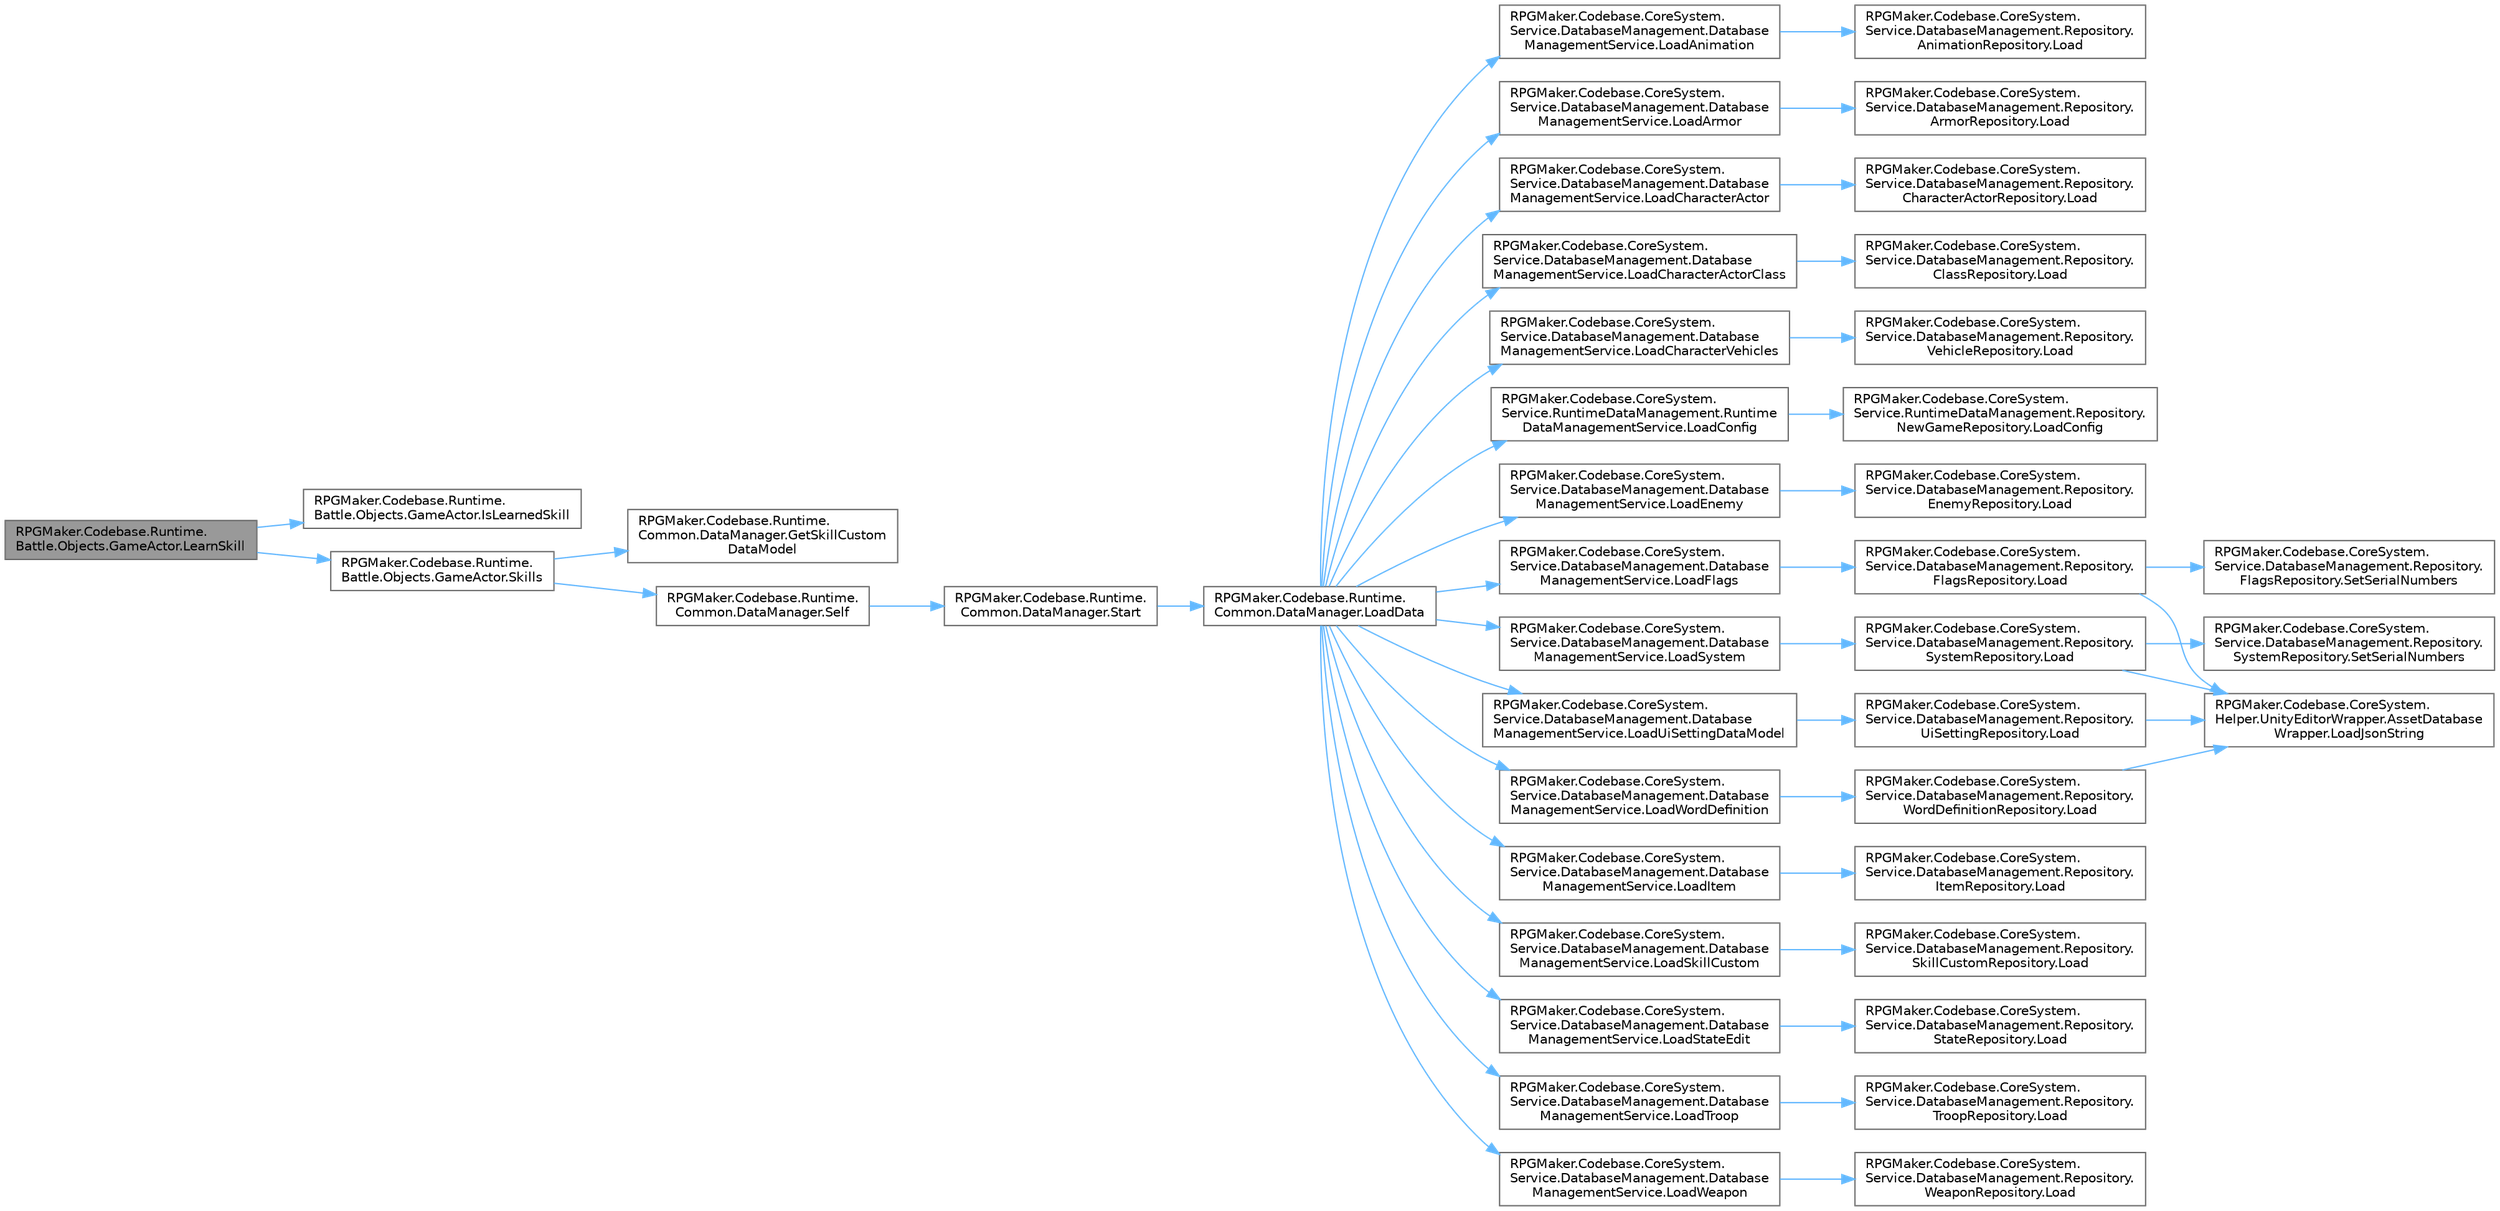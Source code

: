 digraph "RPGMaker.Codebase.Runtime.Battle.Objects.GameActor.LearnSkill"
{
 // LATEX_PDF_SIZE
  bgcolor="transparent";
  edge [fontname=Helvetica,fontsize=10,labelfontname=Helvetica,labelfontsize=10];
  node [fontname=Helvetica,fontsize=10,shape=box,height=0.2,width=0.4];
  rankdir="LR";
  Node1 [id="Node000001",label="RPGMaker.Codebase.Runtime.\lBattle.Objects.GameActor.LearnSkill",height=0.2,width=0.4,color="gray40", fillcolor="grey60", style="filled", fontcolor="black",tooltip="😁 指定スキルを習得する"];
  Node1 -> Node2 [id="edge1_Node000001_Node000002",color="steelblue1",style="solid",tooltip=" "];
  Node2 [id="Node000002",label="RPGMaker.Codebase.Runtime.\lBattle.Objects.GameActor.IsLearnedSkill",height=0.2,width=0.4,color="grey40", fillcolor="white", style="filled",URL="$db/dfc/class_r_p_g_maker_1_1_codebase_1_1_runtime_1_1_battle_1_1_objects_1_1_game_actor.html#ab7c4ccbc779bb8411c8a2edc7e957401",tooltip="😁 指定スキルを習得しているか"];
  Node1 -> Node3 [id="edge2_Node000001_Node000003",color="steelblue1",style="solid",tooltip=" "];
  Node3 [id="Node000003",label="RPGMaker.Codebase.Runtime.\lBattle.Objects.GameActor.Skills",height=0.2,width=0.4,color="grey40", fillcolor="white", style="filled",URL="$db/dfc/class_r_p_g_maker_1_1_codebase_1_1_runtime_1_1_battle_1_1_objects_1_1_game_actor.html#a9d2a5daef74ba39b341fe8ce35e4a71f",tooltip="😁 [スキル]の配列"];
  Node3 -> Node4 [id="edge3_Node000003_Node000004",color="steelblue1",style="solid",tooltip=" "];
  Node4 [id="Node000004",label="RPGMaker.Codebase.Runtime.\lCommon.DataManager.GetSkillCustom\lDataModel",height=0.2,width=0.4,color="grey40", fillcolor="white", style="filled",URL="$d5/d08/class_r_p_g_maker_1_1_codebase_1_1_runtime_1_1_common_1_1_data_manager.html#ac155884922972284514d23ccb2aeee86",tooltip="😁 スキル・カスタム・データ・モデル取得"];
  Node3 -> Node5 [id="edge4_Node000003_Node000005",color="steelblue1",style="solid",tooltip=" "];
  Node5 [id="Node000005",label="RPGMaker.Codebase.Runtime.\lCommon.DataManager.Self",height=0.2,width=0.4,color="grey40", fillcolor="white", style="filled",URL="$d5/d08/class_r_p_g_maker_1_1_codebase_1_1_runtime_1_1_common_1_1_data_manager.html#a8f0a40fd71fe0a873d1905e106299934",tooltip="😁 自身"];
  Node5 -> Node6 [id="edge5_Node000005_Node000006",color="steelblue1",style="solid",tooltip=" "];
  Node6 [id="Node000006",label="RPGMaker.Codebase.Runtime.\lCommon.DataManager.Start",height=0.2,width=0.4,color="grey40", fillcolor="white", style="filled",URL="$d5/d08/class_r_p_g_maker_1_1_codebase_1_1_runtime_1_1_common_1_1_data_manager.html#ace8f5b29b336a071e6383ecdbe0f85c5",tooltip="😁 開始"];
  Node6 -> Node7 [id="edge6_Node000006_Node000007",color="steelblue1",style="solid",tooltip=" "];
  Node7 [id="Node000007",label="RPGMaker.Codebase.Runtime.\lCommon.DataManager.LoadData",height=0.2,width=0.4,color="grey40", fillcolor="white", style="filled",URL="$d5/d08/class_r_p_g_maker_1_1_codebase_1_1_runtime_1_1_common_1_1_data_manager.html#a42e1175b0a1dc3a225503e007043dc86",tooltip="😁 データ読込"];
  Node7 -> Node8 [id="edge7_Node000007_Node000008",color="steelblue1",style="solid",tooltip=" "];
  Node8 [id="Node000008",label="RPGMaker.Codebase.CoreSystem.\lService.DatabaseManagement.Database\lManagementService.LoadAnimation",height=0.2,width=0.4,color="grey40", fillcolor="white", style="filled",URL="$db/db0/class_r_p_g_maker_1_1_codebase_1_1_core_system_1_1_service_1_1_database_management_1_1_database_management_service.html#a24090092bb5f0e3f1a7f6d136a10cd22",tooltip="😁 アニメーション読込"];
  Node8 -> Node9 [id="edge8_Node000008_Node000009",color="steelblue1",style="solid",tooltip=" "];
  Node9 [id="Node000009",label="RPGMaker.Codebase.CoreSystem.\lService.DatabaseManagement.Repository.\lAnimationRepository.Load",height=0.2,width=0.4,color="grey40", fillcolor="white", style="filled",URL="$d5/deb/class_r_p_g_maker_1_1_codebase_1_1_core_system_1_1_service_1_1_database_management_1_1_repository_1_1_animation_repository.html#a57c3d4731e6bfd18e15070a940e881f4",tooltip="😁 読込"];
  Node7 -> Node10 [id="edge9_Node000007_Node000010",color="steelblue1",style="solid",tooltip=" "];
  Node10 [id="Node000010",label="RPGMaker.Codebase.CoreSystem.\lService.DatabaseManagement.Database\lManagementService.LoadArmor",height=0.2,width=0.4,color="grey40", fillcolor="white", style="filled",URL="$db/db0/class_r_p_g_maker_1_1_codebase_1_1_core_system_1_1_service_1_1_database_management_1_1_database_management_service.html#aa2e210bbbaf85d6ed1f74aa1170b786a",tooltip="😁 防具読込"];
  Node10 -> Node11 [id="edge10_Node000010_Node000011",color="steelblue1",style="solid",tooltip=" "];
  Node11 [id="Node000011",label="RPGMaker.Codebase.CoreSystem.\lService.DatabaseManagement.Repository.\lArmorRepository.Load",height=0.2,width=0.4,color="grey40", fillcolor="white", style="filled",URL="$d5/d5e/class_r_p_g_maker_1_1_codebase_1_1_core_system_1_1_service_1_1_database_management_1_1_repository_1_1_armor_repository.html#abae8269b1a2721fce734183fcc5f5205",tooltip="😁 読込"];
  Node7 -> Node12 [id="edge11_Node000007_Node000012",color="steelblue1",style="solid",tooltip=" "];
  Node12 [id="Node000012",label="RPGMaker.Codebase.CoreSystem.\lService.DatabaseManagement.Database\lManagementService.LoadCharacterActor",height=0.2,width=0.4,color="grey40", fillcolor="white", style="filled",URL="$db/db0/class_r_p_g_maker_1_1_codebase_1_1_core_system_1_1_service_1_1_database_management_1_1_database_management_service.html#afa56ff9a916ba5265719f6be7f2330e2",tooltip="😁 キャラクター・アクター読込"];
  Node12 -> Node13 [id="edge12_Node000012_Node000013",color="steelblue1",style="solid",tooltip=" "];
  Node13 [id="Node000013",label="RPGMaker.Codebase.CoreSystem.\lService.DatabaseManagement.Repository.\lCharacterActorRepository.Load",height=0.2,width=0.4,color="grey40", fillcolor="white", style="filled",URL="$dc/d27/class_r_p_g_maker_1_1_codebase_1_1_core_system_1_1_service_1_1_database_management_1_1_repositor67544213d6af3013901ca89c3e4d5d21.html#a922f2ea3a0cd4543a7df7c51ed065242",tooltip="😁 読込"];
  Node7 -> Node14 [id="edge13_Node000007_Node000014",color="steelblue1",style="solid",tooltip=" "];
  Node14 [id="Node000014",label="RPGMaker.Codebase.CoreSystem.\lService.DatabaseManagement.Database\lManagementService.LoadCharacterActorClass",height=0.2,width=0.4,color="grey40", fillcolor="white", style="filled",URL="$db/db0/class_r_p_g_maker_1_1_codebase_1_1_core_system_1_1_service_1_1_database_management_1_1_database_management_service.html#a83d7b02d93737cf99a9e1b670f8fe4ea",tooltip="😁 キャラクター・アクター・クラス読込"];
  Node14 -> Node15 [id="edge14_Node000014_Node000015",color="steelblue1",style="solid",tooltip=" "];
  Node15 [id="Node000015",label="RPGMaker.Codebase.CoreSystem.\lService.DatabaseManagement.Repository.\lClassRepository.Load",height=0.2,width=0.4,color="grey40", fillcolor="white", style="filled",URL="$d5/df3/class_r_p_g_maker_1_1_codebase_1_1_core_system_1_1_service_1_1_database_management_1_1_repository_1_1_class_repository.html#a68866c3982e5015e3aa1d0ff8b0e5767",tooltip="😁 読込"];
  Node7 -> Node16 [id="edge15_Node000007_Node000016",color="steelblue1",style="solid",tooltip=" "];
  Node16 [id="Node000016",label="RPGMaker.Codebase.CoreSystem.\lService.DatabaseManagement.Database\lManagementService.LoadCharacterVehicles",height=0.2,width=0.4,color="grey40", fillcolor="white", style="filled",URL="$db/db0/class_r_p_g_maker_1_1_codebase_1_1_core_system_1_1_service_1_1_database_management_1_1_database_management_service.html#a0b003a876f01ec9a754241a3df3836fc",tooltip="😁 キャラクターの乗り物読込"];
  Node16 -> Node17 [id="edge16_Node000016_Node000017",color="steelblue1",style="solid",tooltip=" "];
  Node17 [id="Node000017",label="RPGMaker.Codebase.CoreSystem.\lService.DatabaseManagement.Repository.\lVehicleRepository.Load",height=0.2,width=0.4,color="grey40", fillcolor="white", style="filled",URL="$dc/dcd/class_r_p_g_maker_1_1_codebase_1_1_core_system_1_1_service_1_1_database_management_1_1_repository_1_1_vehicle_repository.html#a15d84b4ebddf2ff353260ef2473589e6",tooltip="😁 読込"];
  Node7 -> Node18 [id="edge17_Node000007_Node000018",color="steelblue1",style="solid",tooltip=" "];
  Node18 [id="Node000018",label="RPGMaker.Codebase.CoreSystem.\lService.RuntimeDataManagement.Runtime\lDataManagementService.LoadConfig",height=0.2,width=0.4,color="grey40", fillcolor="white", style="filled",URL="$db/d7b/class_r_p_g_maker_1_1_codebase_1_1_core_system_1_1_service_1_1_runtime_data_management_1_1_runtime_data_management_service.html#a5d406eddf4f7129bc0a84639c9bffcbd",tooltip="😁 設定読込"];
  Node18 -> Node19 [id="edge18_Node000018_Node000019",color="steelblue1",style="solid",tooltip=" "];
  Node19 [id="Node000019",label="RPGMaker.Codebase.CoreSystem.\lService.RuntimeDataManagement.Repository.\lNewGameRepository.LoadConfig",height=0.2,width=0.4,color="grey40", fillcolor="white", style="filled",URL="$d5/d7b/class_r_p_g_maker_1_1_codebase_1_1_core_system_1_1_service_1_1_runtime_data_management_1_1_repository_1_1_new_game_repository.html#a49734fde3bf86a845b6d4757ac5a250c",tooltip="😁 configの読み込み"];
  Node7 -> Node20 [id="edge19_Node000007_Node000020",color="steelblue1",style="solid",tooltip=" "];
  Node20 [id="Node000020",label="RPGMaker.Codebase.CoreSystem.\lService.DatabaseManagement.Database\lManagementService.LoadEnemy",height=0.2,width=0.4,color="grey40", fillcolor="white", style="filled",URL="$db/db0/class_r_p_g_maker_1_1_codebase_1_1_core_system_1_1_service_1_1_database_management_1_1_database_management_service.html#a56946e6c58a5ec0f4641533476d5982c",tooltip="😁 敵読込"];
  Node20 -> Node21 [id="edge20_Node000020_Node000021",color="steelblue1",style="solid",tooltip=" "];
  Node21 [id="Node000021",label="RPGMaker.Codebase.CoreSystem.\lService.DatabaseManagement.Repository.\lEnemyRepository.Load",height=0.2,width=0.4,color="grey40", fillcolor="white", style="filled",URL="$d4/d59/class_r_p_g_maker_1_1_codebase_1_1_core_system_1_1_service_1_1_database_management_1_1_repository_1_1_enemy_repository.html#a4c469baf54782a4c3411f345784e7f5c",tooltip="😁 読込"];
  Node7 -> Node22 [id="edge21_Node000007_Node000022",color="steelblue1",style="solid",tooltip=" "];
  Node22 [id="Node000022",label="RPGMaker.Codebase.CoreSystem.\lService.DatabaseManagement.Database\lManagementService.LoadFlags",height=0.2,width=0.4,color="grey40", fillcolor="white", style="filled",URL="$db/db0/class_r_p_g_maker_1_1_codebase_1_1_core_system_1_1_service_1_1_database_management_1_1_database_management_service.html#a5eb2954667a7f994c25194d12c5a2602",tooltip="😁 フラグ読込"];
  Node22 -> Node23 [id="edge22_Node000022_Node000023",color="steelblue1",style="solid",tooltip=" "];
  Node23 [id="Node000023",label="RPGMaker.Codebase.CoreSystem.\lService.DatabaseManagement.Repository.\lFlagsRepository.Load",height=0.2,width=0.4,color="grey40", fillcolor="white", style="filled",URL="$dd/db4/class_r_p_g_maker_1_1_codebase_1_1_core_system_1_1_service_1_1_database_management_1_1_repository_1_1_flags_repository.html#a0410340db193ba2dd6d34cbbc9de1925",tooltip="😁 読込"];
  Node23 -> Node24 [id="edge23_Node000023_Node000024",color="steelblue1",style="solid",tooltip=" "];
  Node24 [id="Node000024",label="RPGMaker.Codebase.CoreSystem.\lHelper.UnityEditorWrapper.AssetDatabase\lWrapper.LoadJsonString",height=0.2,width=0.4,color="grey40", fillcolor="white", style="filled",URL="$d9/d20/class_r_p_g_maker_1_1_codebase_1_1_core_system_1_1_helper_1_1_unity_editor_wrapper_1_1_asset_database_wrapper.html#ab1557b81ee60a7dc4f85349106fe4244",tooltip="😁 JSON文字列読込"];
  Node23 -> Node25 [id="edge24_Node000023_Node000025",color="steelblue1",style="solid",tooltip=" "];
  Node25 [id="Node000025",label="RPGMaker.Codebase.CoreSystem.\lService.DatabaseManagement.Repository.\lFlagsRepository.SetSerialNumbers",height=0.2,width=0.4,color="grey40", fillcolor="white", style="filled",URL="$dd/db4/class_r_p_g_maker_1_1_codebase_1_1_core_system_1_1_service_1_1_database_management_1_1_repository_1_1_flags_repository.html#a10a266f539262611885aa217176790b3",tooltip="😁 連番設定"];
  Node7 -> Node26 [id="edge25_Node000007_Node000026",color="steelblue1",style="solid",tooltip=" "];
  Node26 [id="Node000026",label="RPGMaker.Codebase.CoreSystem.\lService.DatabaseManagement.Database\lManagementService.LoadItem",height=0.2,width=0.4,color="grey40", fillcolor="white", style="filled",URL="$db/db0/class_r_p_g_maker_1_1_codebase_1_1_core_system_1_1_service_1_1_database_management_1_1_database_management_service.html#a0447e9903c05f13e630c3523647e80a4",tooltip="😁 アイテム読込"];
  Node26 -> Node27 [id="edge26_Node000026_Node000027",color="steelblue1",style="solid",tooltip=" "];
  Node27 [id="Node000027",label="RPGMaker.Codebase.CoreSystem.\lService.DatabaseManagement.Repository.\lItemRepository.Load",height=0.2,width=0.4,color="grey40", fillcolor="white", style="filled",URL="$dd/d1d/class_r_p_g_maker_1_1_codebase_1_1_core_system_1_1_service_1_1_database_management_1_1_repository_1_1_item_repository.html#a46360e92f219e5394a8c6e09b8424ac4",tooltip="😁 読込"];
  Node7 -> Node28 [id="edge27_Node000007_Node000028",color="steelblue1",style="solid",tooltip=" "];
  Node28 [id="Node000028",label="RPGMaker.Codebase.CoreSystem.\lService.DatabaseManagement.Database\lManagementService.LoadSkillCustom",height=0.2,width=0.4,color="grey40", fillcolor="white", style="filled",URL="$db/db0/class_r_p_g_maker_1_1_codebase_1_1_core_system_1_1_service_1_1_database_management_1_1_database_management_service.html#a10afc5f75507a17db5197e23a2cdd4cc",tooltip="😁 スキル・カスタム読込"];
  Node28 -> Node29 [id="edge28_Node000028_Node000029",color="steelblue1",style="solid",tooltip=" "];
  Node29 [id="Node000029",label="RPGMaker.Codebase.CoreSystem.\lService.DatabaseManagement.Repository.\lSkillCustomRepository.Load",height=0.2,width=0.4,color="grey40", fillcolor="white", style="filled",URL="$df/d9d/class_r_p_g_maker_1_1_codebase_1_1_core_system_1_1_service_1_1_database_management_1_1_repository_1_1_skill_custom_repository.html#ae8576dea83a59030d096cb450316877a",tooltip="😁 読込"];
  Node7 -> Node30 [id="edge29_Node000007_Node000030",color="steelblue1",style="solid",tooltip=" "];
  Node30 [id="Node000030",label="RPGMaker.Codebase.CoreSystem.\lService.DatabaseManagement.Database\lManagementService.LoadStateEdit",height=0.2,width=0.4,color="grey40", fillcolor="white", style="filled",URL="$db/db0/class_r_p_g_maker_1_1_codebase_1_1_core_system_1_1_service_1_1_database_management_1_1_database_management_service.html#a2fa87c0d4f1431414d67e4943a14ae56",tooltip="😁 状態編集読込"];
  Node30 -> Node31 [id="edge30_Node000030_Node000031",color="steelblue1",style="solid",tooltip=" "];
  Node31 [id="Node000031",label="RPGMaker.Codebase.CoreSystem.\lService.DatabaseManagement.Repository.\lStateRepository.Load",height=0.2,width=0.4,color="grey40", fillcolor="white", style="filled",URL="$d0/d34/class_r_p_g_maker_1_1_codebase_1_1_core_system_1_1_service_1_1_database_management_1_1_repository_1_1_state_repository.html#ae700731c7143cb48f543dce028e3b808",tooltip="😁 読込"];
  Node7 -> Node32 [id="edge31_Node000007_Node000032",color="steelblue1",style="solid",tooltip=" "];
  Node32 [id="Node000032",label="RPGMaker.Codebase.CoreSystem.\lService.DatabaseManagement.Database\lManagementService.LoadSystem",height=0.2,width=0.4,color="grey40", fillcolor="white", style="filled",URL="$db/db0/class_r_p_g_maker_1_1_codebase_1_1_core_system_1_1_service_1_1_database_management_1_1_database_management_service.html#ab14ced87348b79b244d7a5d975e80d25",tooltip="😁 ロード・システム"];
  Node32 -> Node33 [id="edge32_Node000032_Node000033",color="steelblue1",style="solid",tooltip=" "];
  Node33 [id="Node000033",label="RPGMaker.Codebase.CoreSystem.\lService.DatabaseManagement.Repository.\lSystemRepository.Load",height=0.2,width=0.4,color="grey40", fillcolor="white", style="filled",URL="$d6/d55/class_r_p_g_maker_1_1_codebase_1_1_core_system_1_1_service_1_1_database_management_1_1_repository_1_1_system_repository.html#a6d927c51392219fbfa48ae9c798c39d6",tooltip="😁 読込"];
  Node33 -> Node24 [id="edge33_Node000033_Node000024",color="steelblue1",style="solid",tooltip=" "];
  Node33 -> Node34 [id="edge34_Node000033_Node000034",color="steelblue1",style="solid",tooltip=" "];
  Node34 [id="Node000034",label="RPGMaker.Codebase.CoreSystem.\lService.DatabaseManagement.Repository.\lSystemRepository.SetSerialNumbers",height=0.2,width=0.4,color="grey40", fillcolor="white", style="filled",URL="$d6/d55/class_r_p_g_maker_1_1_codebase_1_1_core_system_1_1_service_1_1_database_management_1_1_repository_1_1_system_repository.html#ab6443a80e6b601514993f1ae8a7ffc1a",tooltip="😁 連番設定"];
  Node7 -> Node35 [id="edge35_Node000007_Node000035",color="steelblue1",style="solid",tooltip=" "];
  Node35 [id="Node000035",label="RPGMaker.Codebase.CoreSystem.\lService.DatabaseManagement.Database\lManagementService.LoadTroop",height=0.2,width=0.4,color="grey40", fillcolor="white", style="filled",URL="$db/db0/class_r_p_g_maker_1_1_codebase_1_1_core_system_1_1_service_1_1_database_management_1_1_database_management_service.html#a3f54f10563c3611839ddd3dfa5b65c13",tooltip="😁 部隊読込"];
  Node35 -> Node36 [id="edge36_Node000035_Node000036",color="steelblue1",style="solid",tooltip=" "];
  Node36 [id="Node000036",label="RPGMaker.Codebase.CoreSystem.\lService.DatabaseManagement.Repository.\lTroopRepository.Load",height=0.2,width=0.4,color="grey40", fillcolor="white", style="filled",URL="$d6/d3e/class_r_p_g_maker_1_1_codebase_1_1_core_system_1_1_service_1_1_database_management_1_1_repository_1_1_troop_repository.html#a1568465e84b17234f4bd5c53981bf94e",tooltip="😁 読込"];
  Node7 -> Node37 [id="edge37_Node000007_Node000037",color="steelblue1",style="solid",tooltip=" "];
  Node37 [id="Node000037",label="RPGMaker.Codebase.CoreSystem.\lService.DatabaseManagement.Database\lManagementService.LoadUiSettingDataModel",height=0.2,width=0.4,color="grey40", fillcolor="white", style="filled",URL="$db/db0/class_r_p_g_maker_1_1_codebase_1_1_core_system_1_1_service_1_1_database_management_1_1_database_management_service.html#ad73cc18191cf3d29c31d27f90e712965",tooltip="😁 ユーザー・インターフェース設定データ・モデル読込"];
  Node37 -> Node38 [id="edge38_Node000037_Node000038",color="steelblue1",style="solid",tooltip=" "];
  Node38 [id="Node000038",label="RPGMaker.Codebase.CoreSystem.\lService.DatabaseManagement.Repository.\lUiSettingRepository.Load",height=0.2,width=0.4,color="grey40", fillcolor="white", style="filled",URL="$de/d41/class_r_p_g_maker_1_1_codebase_1_1_core_system_1_1_service_1_1_database_management_1_1_repository_1_1_ui_setting_repository.html#ac1cdb3a6a832b108f7c8029b1e573402",tooltip="😁 読込"];
  Node38 -> Node24 [id="edge39_Node000038_Node000024",color="steelblue1",style="solid",tooltip=" "];
  Node7 -> Node39 [id="edge40_Node000007_Node000039",color="steelblue1",style="solid",tooltip=" "];
  Node39 [id="Node000039",label="RPGMaker.Codebase.CoreSystem.\lService.DatabaseManagement.Database\lManagementService.LoadWeapon",height=0.2,width=0.4,color="grey40", fillcolor="white", style="filled",URL="$db/db0/class_r_p_g_maker_1_1_codebase_1_1_core_system_1_1_service_1_1_database_management_1_1_database_management_service.html#a14b53a047484b6c81f8e570ff47134af",tooltip="😁 武器読込"];
  Node39 -> Node40 [id="edge41_Node000039_Node000040",color="steelblue1",style="solid",tooltip=" "];
  Node40 [id="Node000040",label="RPGMaker.Codebase.CoreSystem.\lService.DatabaseManagement.Repository.\lWeaponRepository.Load",height=0.2,width=0.4,color="grey40", fillcolor="white", style="filled",URL="$de/d23/class_r_p_g_maker_1_1_codebase_1_1_core_system_1_1_service_1_1_database_management_1_1_repository_1_1_weapon_repository.html#a234682fdd452ea066e287d631bf73fb1",tooltip="😁 読込"];
  Node7 -> Node41 [id="edge42_Node000007_Node000041",color="steelblue1",style="solid",tooltip=" "];
  Node41 [id="Node000041",label="RPGMaker.Codebase.CoreSystem.\lService.DatabaseManagement.Database\lManagementService.LoadWordDefinition",height=0.2,width=0.4,color="grey40", fillcolor="white", style="filled",URL="$db/db0/class_r_p_g_maker_1_1_codebase_1_1_core_system_1_1_service_1_1_database_management_1_1_database_management_service.html#a293b136d822c9c73495b354502306eb1",tooltip="😁 単語定義読込"];
  Node41 -> Node42 [id="edge43_Node000041_Node000042",color="steelblue1",style="solid",tooltip=" "];
  Node42 [id="Node000042",label="RPGMaker.Codebase.CoreSystem.\lService.DatabaseManagement.Repository.\lWordDefinitionRepository.Load",height=0.2,width=0.4,color="grey40", fillcolor="white", style="filled",URL="$d0/d25/class_r_p_g_maker_1_1_codebase_1_1_core_system_1_1_service_1_1_database_management_1_1_repositor810f9e3871d1afeaa788d9c5df5cdd13.html#a22cf8097c61cc9eed93d23acbe6c57d1",tooltip="😁 読込"];
  Node42 -> Node24 [id="edge44_Node000042_Node000024",color="steelblue1",style="solid",tooltip=" "];
}
